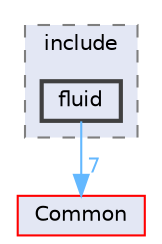 digraph "SU2_CFD/include/fluid"
{
 // LATEX_PDF_SIZE
  bgcolor="transparent";
  edge [fontname=Helvetica,fontsize=10,labelfontname=Helvetica,labelfontsize=10];
  node [fontname=Helvetica,fontsize=10,shape=box,height=0.2,width=0.4];
  compound=true
  subgraph clusterdir_3b735dd5547717c34264cbbbba892a8a {
    graph [ bgcolor="#e3e7f4", pencolor="grey50", label="include", fontname=Helvetica,fontsize=10 style="filled,dashed", URL="dir_3b735dd5547717c34264cbbbba892a8a.html",tooltip=""]
  dir_331ac33b42628dcdd8084e0a2b79c025 [label="fluid", fillcolor="#e3e7f4", color="grey25", style="filled,bold", URL="dir_331ac33b42628dcdd8084e0a2b79c025.html",tooltip=""];
  }
  dir_4ab6b4cc6a7edbff49100e9123df213f [label="Common", fillcolor="#e3e7f4", color="red", style="filled", URL="dir_4ab6b4cc6a7edbff49100e9123df213f.html",tooltip=""];
  dir_331ac33b42628dcdd8084e0a2b79c025->dir_4ab6b4cc6a7edbff49100e9123df213f [headlabel="7", labeldistance=1.5 headhref="dir_000037_000008.html" href="dir_000037_000008.html" color="steelblue1" fontcolor="steelblue1"];
}
